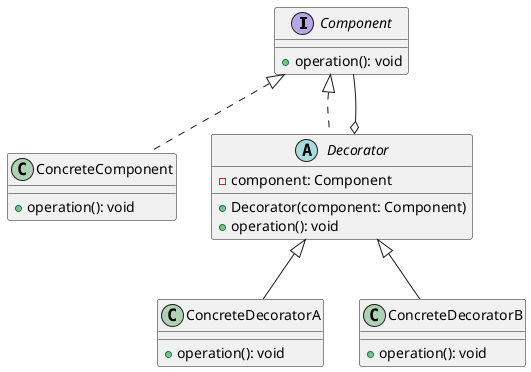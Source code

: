 @startuml
interface Component {
    +operation(): void
}

class ConcreteComponent {
    +operation(): void
}

abstract class Decorator {
    -component: Component
    +Decorator(component: Component)
    +operation(): void
}

class ConcreteDecoratorA {
    +operation(): void
}

class ConcreteDecoratorB {
    +operation(): void
}

Component <|.. ConcreteComponent
Component <|.. Decorator
Decorator <|-- ConcreteDecoratorA
Decorator <|-- ConcreteDecoratorB
Decorator o-- Component

@enduml
